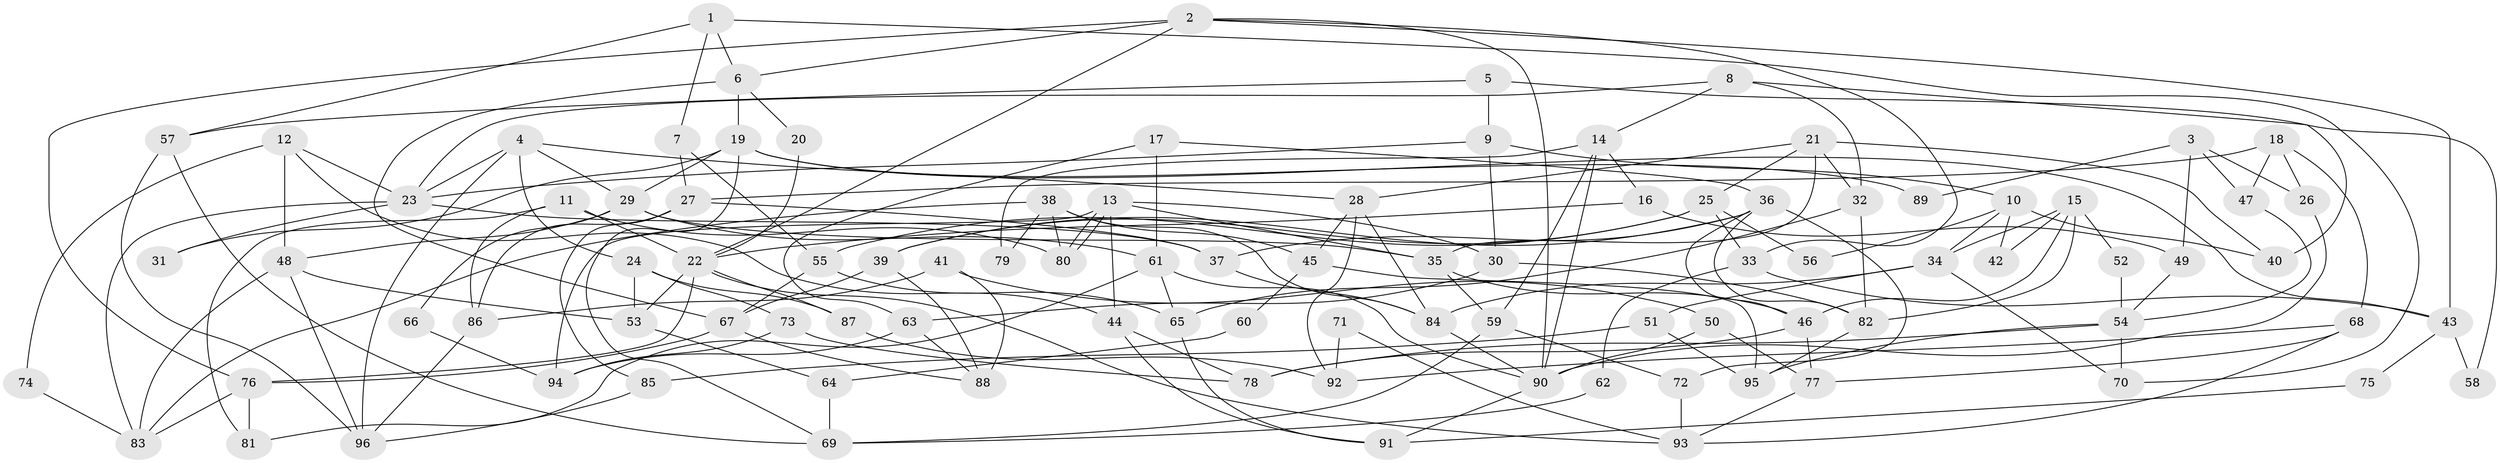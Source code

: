 // Generated by graph-tools (version 1.1) at 2025/50/03/09/25 03:50:14]
// undirected, 96 vertices, 192 edges
graph export_dot {
graph [start="1"]
  node [color=gray90,style=filled];
  1;
  2;
  3;
  4;
  5;
  6;
  7;
  8;
  9;
  10;
  11;
  12;
  13;
  14;
  15;
  16;
  17;
  18;
  19;
  20;
  21;
  22;
  23;
  24;
  25;
  26;
  27;
  28;
  29;
  30;
  31;
  32;
  33;
  34;
  35;
  36;
  37;
  38;
  39;
  40;
  41;
  42;
  43;
  44;
  45;
  46;
  47;
  48;
  49;
  50;
  51;
  52;
  53;
  54;
  55;
  56;
  57;
  58;
  59;
  60;
  61;
  62;
  63;
  64;
  65;
  66;
  67;
  68;
  69;
  70;
  71;
  72;
  73;
  74;
  75;
  76;
  77;
  78;
  79;
  80;
  81;
  82;
  83;
  84;
  85;
  86;
  87;
  88;
  89;
  90;
  91;
  92;
  93;
  94;
  95;
  96;
  1 -- 7;
  1 -- 6;
  1 -- 57;
  1 -- 70;
  2 -- 90;
  2 -- 76;
  2 -- 6;
  2 -- 22;
  2 -- 33;
  2 -- 43;
  3 -- 26;
  3 -- 49;
  3 -- 47;
  3 -- 89;
  4 -- 23;
  4 -- 29;
  4 -- 24;
  4 -- 28;
  4 -- 96;
  5 -- 9;
  5 -- 57;
  5 -- 58;
  6 -- 19;
  6 -- 20;
  6 -- 67;
  7 -- 27;
  7 -- 55;
  8 -- 40;
  8 -- 14;
  8 -- 23;
  8 -- 32;
  9 -- 23;
  9 -- 30;
  9 -- 10;
  10 -- 34;
  10 -- 40;
  10 -- 42;
  10 -- 56;
  11 -- 80;
  11 -- 22;
  11 -- 81;
  11 -- 86;
  12 -- 48;
  12 -- 23;
  12 -- 44;
  12 -- 74;
  13 -- 44;
  13 -- 80;
  13 -- 80;
  13 -- 30;
  13 -- 35;
  13 -- 94;
  14 -- 90;
  14 -- 59;
  14 -- 16;
  14 -- 79;
  15 -- 82;
  15 -- 46;
  15 -- 34;
  15 -- 42;
  15 -- 52;
  16 -- 22;
  16 -- 49;
  17 -- 61;
  17 -- 63;
  17 -- 36;
  18 -- 47;
  18 -- 27;
  18 -- 26;
  18 -- 68;
  19 -- 69;
  19 -- 29;
  19 -- 31;
  19 -- 43;
  19 -- 89;
  20 -- 22;
  21 -- 25;
  21 -- 28;
  21 -- 32;
  21 -- 35;
  21 -- 40;
  22 -- 87;
  22 -- 53;
  22 -- 76;
  22 -- 93;
  23 -- 83;
  23 -- 31;
  23 -- 37;
  24 -- 73;
  24 -- 53;
  24 -- 87;
  25 -- 39;
  25 -- 33;
  25 -- 55;
  25 -- 56;
  26 -- 90;
  27 -- 86;
  27 -- 37;
  27 -- 85;
  28 -- 84;
  28 -- 45;
  28 -- 92;
  29 -- 61;
  29 -- 35;
  29 -- 48;
  29 -- 66;
  30 -- 82;
  30 -- 63;
  32 -- 65;
  32 -- 82;
  33 -- 43;
  33 -- 62;
  34 -- 70;
  34 -- 51;
  34 -- 84;
  35 -- 46;
  35 -- 59;
  36 -- 37;
  36 -- 39;
  36 -- 46;
  36 -- 72;
  36 -- 82;
  37 -- 84;
  38 -- 84;
  38 -- 45;
  38 -- 79;
  38 -- 80;
  38 -- 83;
  39 -- 67;
  39 -- 88;
  41 -- 88;
  41 -- 86;
  41 -- 50;
  43 -- 58;
  43 -- 75;
  44 -- 91;
  44 -- 78;
  45 -- 95;
  45 -- 60;
  46 -- 77;
  46 -- 78;
  47 -- 54;
  48 -- 53;
  48 -- 83;
  48 -- 96;
  49 -- 54;
  50 -- 77;
  50 -- 90;
  51 -- 85;
  51 -- 95;
  52 -- 54;
  53 -- 64;
  54 -- 95;
  54 -- 78;
  54 -- 70;
  55 -- 67;
  55 -- 65;
  57 -- 96;
  57 -- 69;
  59 -- 72;
  59 -- 69;
  60 -- 64;
  61 -- 65;
  61 -- 81;
  61 -- 90;
  62 -- 69;
  63 -- 88;
  63 -- 94;
  64 -- 69;
  65 -- 91;
  66 -- 94;
  67 -- 76;
  67 -- 88;
  68 -- 77;
  68 -- 92;
  68 -- 93;
  71 -- 93;
  71 -- 92;
  72 -- 93;
  73 -- 78;
  73 -- 94;
  74 -- 83;
  75 -- 91;
  76 -- 83;
  76 -- 81;
  77 -- 93;
  82 -- 95;
  84 -- 90;
  85 -- 96;
  86 -- 96;
  87 -- 92;
  90 -- 91;
}

